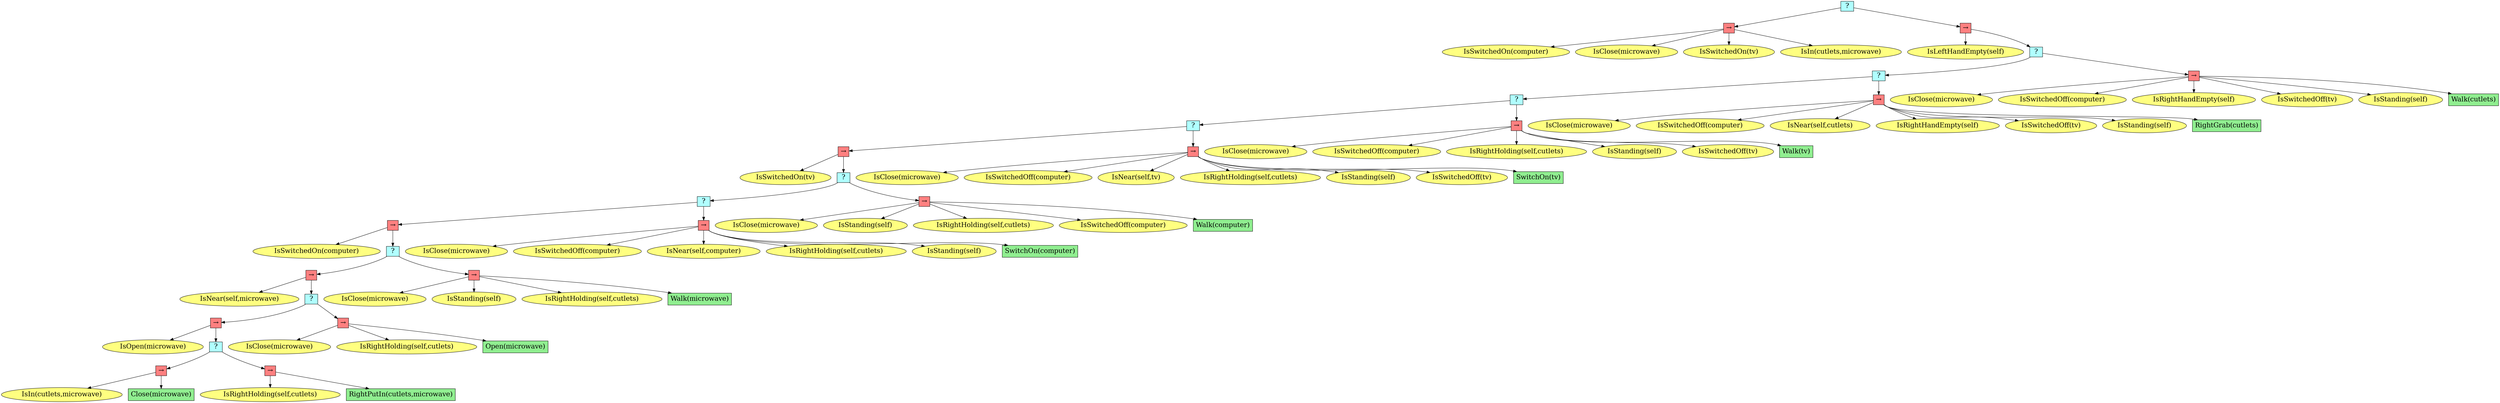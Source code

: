 digraph pastafarianism {
ordering=out;
graph [fontname="times-roman"];
node [fontname="times-roman"];
edge [fontname="times-roman"];
"a0a19a69-34c2-4dc2-9276-3b86aa1d16c0" [fillcolor="#B0FFFF", fontcolor=black, fontsize=20, height=0.01, label=" ? ", shape=box, style=filled, width=0.01];
"27130947-8eca-46c3-a3d5-94b9c8710695" [fillcolor="#FF8080", fontcolor=black, fontsize=20, height=0.01, label="&rarr;", shape=box, style=filled, width=0.01];
"a0a19a69-34c2-4dc2-9276-3b86aa1d16c0" -> "27130947-8eca-46c3-a3d5-94b9c8710695";
"dbf72733-7d8e-4b84-9329-ac9629288948" [fillcolor="#FFFF80", fontcolor=black, fontsize=20, label="IsSwitchedOn(computer)", shape=ellipse, style=filled];
"27130947-8eca-46c3-a3d5-94b9c8710695" -> "dbf72733-7d8e-4b84-9329-ac9629288948";
"f211cbd8-5805-41d8-a220-5b3574650f67" [fillcolor="#FFFF80", fontcolor=black, fontsize=20, label="IsClose(microwave)", shape=ellipse, style=filled];
"27130947-8eca-46c3-a3d5-94b9c8710695" -> "f211cbd8-5805-41d8-a220-5b3574650f67";
"3700008c-dfdc-4414-aed5-f5b57c6a7f33" [fillcolor="#FFFF80", fontcolor=black, fontsize=20, label="IsSwitchedOn(tv)", shape=ellipse, style=filled];
"27130947-8eca-46c3-a3d5-94b9c8710695" -> "3700008c-dfdc-4414-aed5-f5b57c6a7f33";
"ef3aa4a1-eacf-415d-b67a-cca76d366e95" [fillcolor="#FFFF80", fontcolor=black, fontsize=20, label="IsIn(cutlets,microwave)", shape=ellipse, style=filled];
"27130947-8eca-46c3-a3d5-94b9c8710695" -> "ef3aa4a1-eacf-415d-b67a-cca76d366e95";
"4cacc332-4a62-47c6-87af-7df02718aa07" [fillcolor="#FF8080", fontcolor=black, fontsize=20, height=0.01, label="&rarr;", shape=box, style=filled, width=0.01];
"a0a19a69-34c2-4dc2-9276-3b86aa1d16c0" -> "4cacc332-4a62-47c6-87af-7df02718aa07";
"e15fa62a-e578-4f71-9c6c-bfbe03cf96a6" [fillcolor="#FFFF80", fontcolor=black, fontsize=20, label="IsLeftHandEmpty(self)", shape=ellipse, style=filled];
"4cacc332-4a62-47c6-87af-7df02718aa07" -> "e15fa62a-e578-4f71-9c6c-bfbe03cf96a6";
"9ae1bd32-ac1a-4d9a-9426-2b936abcc393" [fillcolor="#B0FFFF", fontcolor=black, fontsize=20, height=0.01, label=" ? ", shape=box, style=filled, width=0.01];
"4cacc332-4a62-47c6-87af-7df02718aa07" -> "9ae1bd32-ac1a-4d9a-9426-2b936abcc393";
"d7e3edd1-20c7-4cfa-a4ea-7c44f036594f" [fillcolor="#B0FFFF", fontcolor=black, fontsize=20, height=0.01, label=" ? ", shape=box, style=filled, width=0.01];
"9ae1bd32-ac1a-4d9a-9426-2b936abcc393" -> "d7e3edd1-20c7-4cfa-a4ea-7c44f036594f";
"b993d2a9-7a38-4bfe-9302-627c1461c11f" [fillcolor="#B0FFFF", fontcolor=black, fontsize=20, height=0.01, label=" ? ", shape=box, style=filled, width=0.01];
"d7e3edd1-20c7-4cfa-a4ea-7c44f036594f" -> "b993d2a9-7a38-4bfe-9302-627c1461c11f";
"1d516b05-badf-4449-a446-4839b1a1d597" [fillcolor="#B0FFFF", fontcolor=black, fontsize=20, height=0.01, label=" ? ", shape=box, style=filled, width=0.01];
"b993d2a9-7a38-4bfe-9302-627c1461c11f" -> "1d516b05-badf-4449-a446-4839b1a1d597";
"ce75ea9c-3e80-4848-8582-f002f585945a" [fillcolor="#FF8080", fontcolor=black, fontsize=20, height=0.01, label="&rarr;", shape=box, style=filled, width=0.01];
"1d516b05-badf-4449-a446-4839b1a1d597" -> "ce75ea9c-3e80-4848-8582-f002f585945a";
"16bb599e-48e5-4704-9406-8e923585f6c9" [fillcolor="#FFFF80", fontcolor=black, fontsize=20, label="IsSwitchedOn(tv)", shape=ellipse, style=filled];
"ce75ea9c-3e80-4848-8582-f002f585945a" -> "16bb599e-48e5-4704-9406-8e923585f6c9";
"aa9948c1-c3b3-4c12-9524-63131c679c10" [fillcolor="#B0FFFF", fontcolor=black, fontsize=20, height=0.01, label=" ? ", shape=box, style=filled, width=0.01];
"ce75ea9c-3e80-4848-8582-f002f585945a" -> "aa9948c1-c3b3-4c12-9524-63131c679c10";
"c185d84d-775f-4e15-b4ea-9272d98cdff9" [fillcolor="#B0FFFF", fontcolor=black, fontsize=20, height=0.01, label=" ? ", shape=box, style=filled, width=0.01];
"aa9948c1-c3b3-4c12-9524-63131c679c10" -> "c185d84d-775f-4e15-b4ea-9272d98cdff9";
"93cdabea-4abe-48f2-94b6-4c1950aa3f63" [fillcolor="#FF8080", fontcolor=black, fontsize=20, height=0.01, label="&rarr;", shape=box, style=filled, width=0.01];
"c185d84d-775f-4e15-b4ea-9272d98cdff9" -> "93cdabea-4abe-48f2-94b6-4c1950aa3f63";
"f912af07-ced1-4270-9eb2-2c973b7d04a0" [fillcolor="#FFFF80", fontcolor=black, fontsize=20, label="IsSwitchedOn(computer)", shape=ellipse, style=filled];
"93cdabea-4abe-48f2-94b6-4c1950aa3f63" -> "f912af07-ced1-4270-9eb2-2c973b7d04a0";
"df7f12aa-0b0a-470e-95d4-73bf5105da6f" [fillcolor="#B0FFFF", fontcolor=black, fontsize=20, height=0.01, label=" ? ", shape=box, style=filled, width=0.01];
"93cdabea-4abe-48f2-94b6-4c1950aa3f63" -> "df7f12aa-0b0a-470e-95d4-73bf5105da6f";
"a24d338a-75f3-4ad7-9d5e-6afc544e672e" [fillcolor="#FF8080", fontcolor=black, fontsize=20, height=0.01, label="&rarr;", shape=box, style=filled, width=0.01];
"df7f12aa-0b0a-470e-95d4-73bf5105da6f" -> "a24d338a-75f3-4ad7-9d5e-6afc544e672e";
"1efb8a02-b4ad-4798-b3f4-41ae3dc21f6a" [fillcolor="#FFFF80", fontcolor=black, fontsize=20, label="IsNear(self,microwave)", shape=ellipse, style=filled];
"a24d338a-75f3-4ad7-9d5e-6afc544e672e" -> "1efb8a02-b4ad-4798-b3f4-41ae3dc21f6a";
"e993e802-b259-41a0-beaf-72d665623ffd" [fillcolor="#B0FFFF", fontcolor=black, fontsize=20, height=0.01, label=" ? ", shape=box, style=filled, width=0.01];
"a24d338a-75f3-4ad7-9d5e-6afc544e672e" -> "e993e802-b259-41a0-beaf-72d665623ffd";
"6458737a-885d-43cb-89f7-c159ee038f0a" [fillcolor="#FF8080", fontcolor=black, fontsize=20, height=0.01, label="&rarr;", shape=box, style=filled, width=0.01];
"e993e802-b259-41a0-beaf-72d665623ffd" -> "6458737a-885d-43cb-89f7-c159ee038f0a";
"c2887883-34b2-433a-aa37-17c9f66c9d84" [fillcolor="#FFFF80", fontcolor=black, fontsize=20, label="IsOpen(microwave)", shape=ellipse, style=filled];
"6458737a-885d-43cb-89f7-c159ee038f0a" -> "c2887883-34b2-433a-aa37-17c9f66c9d84";
"cc81604b-7bb7-4bb7-86f0-8ff5bffdb07c" [fillcolor="#B0FFFF", fontcolor=black, fontsize=20, height=0.01, label=" ? ", shape=box, style=filled, width=0.01];
"6458737a-885d-43cb-89f7-c159ee038f0a" -> "cc81604b-7bb7-4bb7-86f0-8ff5bffdb07c";
"0bc1bed0-51d1-4f38-a931-aeb4e4929e5c" [fillcolor="#FF8080", fontcolor=black, fontsize=20, height=0.01, label="&rarr;", shape=box, style=filled, width=0.01];
"cc81604b-7bb7-4bb7-86f0-8ff5bffdb07c" -> "0bc1bed0-51d1-4f38-a931-aeb4e4929e5c";
"3f1c59b6-826a-44a0-8284-249fac0e99ac" [fillcolor="#FFFF80", fontcolor=black, fontsize=20, label="IsIn(cutlets,microwave)", shape=ellipse, style=filled];
"0bc1bed0-51d1-4f38-a931-aeb4e4929e5c" -> "3f1c59b6-826a-44a0-8284-249fac0e99ac";
"f96cbb18-cac6-4238-9b50-85a0af24210a" [fillcolor=lightgreen, fontcolor=black, fontsize=20, label="Close(microwave)", shape=box, style=filled];
"0bc1bed0-51d1-4f38-a931-aeb4e4929e5c" -> "f96cbb18-cac6-4238-9b50-85a0af24210a";
"cbcf6a12-074a-4f52-bebc-b48eb810bdc2" [fillcolor="#FF8080", fontcolor=black, fontsize=20, height=0.01, label="&rarr;", shape=box, style=filled, width=0.01];
"cc81604b-7bb7-4bb7-86f0-8ff5bffdb07c" -> "cbcf6a12-074a-4f52-bebc-b48eb810bdc2";
"816c2e8d-8ecc-4355-807f-dd8fa7e2030b" [fillcolor="#FFFF80", fontcolor=black, fontsize=20, label="IsRightHolding(self,cutlets)", shape=ellipse, style=filled];
"cbcf6a12-074a-4f52-bebc-b48eb810bdc2" -> "816c2e8d-8ecc-4355-807f-dd8fa7e2030b";
"5d76f30c-48c7-4dea-a8f5-4f80174753a6" [fillcolor=lightgreen, fontcolor=black, fontsize=20, label="RightPutIn(cutlets,microwave)", shape=box, style=filled];
"cbcf6a12-074a-4f52-bebc-b48eb810bdc2" -> "5d76f30c-48c7-4dea-a8f5-4f80174753a6";
"e2da25c3-b6f3-4210-b748-b372fcfaee81" [fillcolor="#FF8080", fontcolor=black, fontsize=20, height=0.01, label="&rarr;", shape=box, style=filled, width=0.01];
"e993e802-b259-41a0-beaf-72d665623ffd" -> "e2da25c3-b6f3-4210-b748-b372fcfaee81";
"6a6a8b5b-94f8-43f1-9ce7-7e7f808e0998" [fillcolor="#FFFF80", fontcolor=black, fontsize=20, label="IsClose(microwave)", shape=ellipse, style=filled];
"e2da25c3-b6f3-4210-b748-b372fcfaee81" -> "6a6a8b5b-94f8-43f1-9ce7-7e7f808e0998";
"951b4b12-847b-408b-b59b-f147d9a2aa53" [fillcolor="#FFFF80", fontcolor=black, fontsize=20, label="IsRightHolding(self,cutlets)", shape=ellipse, style=filled];
"e2da25c3-b6f3-4210-b748-b372fcfaee81" -> "951b4b12-847b-408b-b59b-f147d9a2aa53";
"29e66779-3603-4e7f-8a4a-5f3bfcdc2565" [fillcolor=lightgreen, fontcolor=black, fontsize=20, label="Open(microwave)", shape=box, style=filled];
"e2da25c3-b6f3-4210-b748-b372fcfaee81" -> "29e66779-3603-4e7f-8a4a-5f3bfcdc2565";
"78cdc360-42aa-4560-ae22-13aa2c079015" [fillcolor="#FF8080", fontcolor=black, fontsize=20, height=0.01, label="&rarr;", shape=box, style=filled, width=0.01];
"df7f12aa-0b0a-470e-95d4-73bf5105da6f" -> "78cdc360-42aa-4560-ae22-13aa2c079015";
"146265d9-f526-4736-80dd-2149ebcd52d2" [fillcolor="#FFFF80", fontcolor=black, fontsize=20, label="IsClose(microwave)", shape=ellipse, style=filled];
"78cdc360-42aa-4560-ae22-13aa2c079015" -> "146265d9-f526-4736-80dd-2149ebcd52d2";
"34055035-8179-4333-b664-d874a1e12503" [fillcolor="#FFFF80", fontcolor=black, fontsize=20, label="IsStanding(self)", shape=ellipse, style=filled];
"78cdc360-42aa-4560-ae22-13aa2c079015" -> "34055035-8179-4333-b664-d874a1e12503";
"e202f219-1a61-4cdf-a105-3dd7c3f19bb9" [fillcolor="#FFFF80", fontcolor=black, fontsize=20, label="IsRightHolding(self,cutlets)", shape=ellipse, style=filled];
"78cdc360-42aa-4560-ae22-13aa2c079015" -> "e202f219-1a61-4cdf-a105-3dd7c3f19bb9";
"55a23590-3422-4493-969d-9e06d28daddb" [fillcolor=lightgreen, fontcolor=black, fontsize=20, label="Walk(microwave)", shape=box, style=filled];
"78cdc360-42aa-4560-ae22-13aa2c079015" -> "55a23590-3422-4493-969d-9e06d28daddb";
"6825891a-273f-4ec8-88b0-449cd73d016e" [fillcolor="#FF8080", fontcolor=black, fontsize=20, height=0.01, label="&rarr;", shape=box, style=filled, width=0.01];
"c185d84d-775f-4e15-b4ea-9272d98cdff9" -> "6825891a-273f-4ec8-88b0-449cd73d016e";
"83ec3b0f-6010-43cf-9f14-1bbf6d68a51d" [fillcolor="#FFFF80", fontcolor=black, fontsize=20, label="IsClose(microwave)", shape=ellipse, style=filled];
"6825891a-273f-4ec8-88b0-449cd73d016e" -> "83ec3b0f-6010-43cf-9f14-1bbf6d68a51d";
"16097951-eb52-46d5-9e3a-063eafb9bf33" [fillcolor="#FFFF80", fontcolor=black, fontsize=20, label="IsSwitchedOff(computer)", shape=ellipse, style=filled];
"6825891a-273f-4ec8-88b0-449cd73d016e" -> "16097951-eb52-46d5-9e3a-063eafb9bf33";
"4e3343ad-2205-42b7-9e12-39a68e4ab746" [fillcolor="#FFFF80", fontcolor=black, fontsize=20, label="IsNear(self,computer)", shape=ellipse, style=filled];
"6825891a-273f-4ec8-88b0-449cd73d016e" -> "4e3343ad-2205-42b7-9e12-39a68e4ab746";
"9d9df47f-d2fe-44f2-a062-0e8457041764" [fillcolor="#FFFF80", fontcolor=black, fontsize=20, label="IsRightHolding(self,cutlets)", shape=ellipse, style=filled];
"6825891a-273f-4ec8-88b0-449cd73d016e" -> "9d9df47f-d2fe-44f2-a062-0e8457041764";
"877ef9dd-8aac-4ce1-bce7-febe9039b6e2" [fillcolor="#FFFF80", fontcolor=black, fontsize=20, label="IsStanding(self)", shape=ellipse, style=filled];
"6825891a-273f-4ec8-88b0-449cd73d016e" -> "877ef9dd-8aac-4ce1-bce7-febe9039b6e2";
"a2aa3f11-5161-451e-b38f-02a7b78f4f81" [fillcolor=lightgreen, fontcolor=black, fontsize=20, label="SwitchOn(computer)", shape=box, style=filled];
"6825891a-273f-4ec8-88b0-449cd73d016e" -> "a2aa3f11-5161-451e-b38f-02a7b78f4f81";
"8f5150f9-1d12-43c2-888f-b7f62eda84b3" [fillcolor="#FF8080", fontcolor=black, fontsize=20, height=0.01, label="&rarr;", shape=box, style=filled, width=0.01];
"aa9948c1-c3b3-4c12-9524-63131c679c10" -> "8f5150f9-1d12-43c2-888f-b7f62eda84b3";
"e6dc9fa1-841e-4691-b8c2-902a6c8853f7" [fillcolor="#FFFF80", fontcolor=black, fontsize=20, label="IsClose(microwave)", shape=ellipse, style=filled];
"8f5150f9-1d12-43c2-888f-b7f62eda84b3" -> "e6dc9fa1-841e-4691-b8c2-902a6c8853f7";
"23cd3b73-5d21-48fa-b414-f285eeed95fd" [fillcolor="#FFFF80", fontcolor=black, fontsize=20, label="IsStanding(self)", shape=ellipse, style=filled];
"8f5150f9-1d12-43c2-888f-b7f62eda84b3" -> "23cd3b73-5d21-48fa-b414-f285eeed95fd";
"6dde3270-6ef2-4225-bb0f-f9543a4b9114" [fillcolor="#FFFF80", fontcolor=black, fontsize=20, label="IsRightHolding(self,cutlets)", shape=ellipse, style=filled];
"8f5150f9-1d12-43c2-888f-b7f62eda84b3" -> "6dde3270-6ef2-4225-bb0f-f9543a4b9114";
"240ffdfe-8c5b-48e4-8408-1a83665412b5" [fillcolor="#FFFF80", fontcolor=black, fontsize=20, label="IsSwitchedOff(computer)", shape=ellipse, style=filled];
"8f5150f9-1d12-43c2-888f-b7f62eda84b3" -> "240ffdfe-8c5b-48e4-8408-1a83665412b5";
"69af5e14-d93a-46d9-a48c-8672f6efb998" [fillcolor=lightgreen, fontcolor=black, fontsize=20, label="Walk(computer)", shape=box, style=filled];
"8f5150f9-1d12-43c2-888f-b7f62eda84b3" -> "69af5e14-d93a-46d9-a48c-8672f6efb998";
"eca0a67b-c20e-41ce-8451-2c803c507838" [fillcolor="#FF8080", fontcolor=black, fontsize=20, height=0.01, label="&rarr;", shape=box, style=filled, width=0.01];
"1d516b05-badf-4449-a446-4839b1a1d597" -> "eca0a67b-c20e-41ce-8451-2c803c507838";
"6d7555f5-e115-4f50-9389-39652ad2a7f9" [fillcolor="#FFFF80", fontcolor=black, fontsize=20, label="IsClose(microwave)", shape=ellipse, style=filled];
"eca0a67b-c20e-41ce-8451-2c803c507838" -> "6d7555f5-e115-4f50-9389-39652ad2a7f9";
"ab756bf8-64d6-4ce9-be80-38162bec3bfa" [fillcolor="#FFFF80", fontcolor=black, fontsize=20, label="IsSwitchedOff(computer)", shape=ellipse, style=filled];
"eca0a67b-c20e-41ce-8451-2c803c507838" -> "ab756bf8-64d6-4ce9-be80-38162bec3bfa";
"35527d4c-7430-4ff6-b77f-5f3bdb1fee52" [fillcolor="#FFFF80", fontcolor=black, fontsize=20, label="IsNear(self,tv)", shape=ellipse, style=filled];
"eca0a67b-c20e-41ce-8451-2c803c507838" -> "35527d4c-7430-4ff6-b77f-5f3bdb1fee52";
"32db36bc-3d54-4e7f-b03e-1bc34d38ad47" [fillcolor="#FFFF80", fontcolor=black, fontsize=20, label="IsRightHolding(self,cutlets)", shape=ellipse, style=filled];
"eca0a67b-c20e-41ce-8451-2c803c507838" -> "32db36bc-3d54-4e7f-b03e-1bc34d38ad47";
"e438af8d-29cb-4c7c-8d98-11788941daa0" [fillcolor="#FFFF80", fontcolor=black, fontsize=20, label="IsStanding(self)", shape=ellipse, style=filled];
"eca0a67b-c20e-41ce-8451-2c803c507838" -> "e438af8d-29cb-4c7c-8d98-11788941daa0";
"4ddde08e-0b4b-435f-b1f8-28bcbcb9f870" [fillcolor="#FFFF80", fontcolor=black, fontsize=20, label="IsSwitchedOff(tv)", shape=ellipse, style=filled];
"eca0a67b-c20e-41ce-8451-2c803c507838" -> "4ddde08e-0b4b-435f-b1f8-28bcbcb9f870";
"af565f3e-723b-4573-b985-ee7935e9416a" [fillcolor=lightgreen, fontcolor=black, fontsize=20, label="SwitchOn(tv)", shape=box, style=filled];
"eca0a67b-c20e-41ce-8451-2c803c507838" -> "af565f3e-723b-4573-b985-ee7935e9416a";
"8ecd215f-0c84-4214-8be8-54f6318257d5" [fillcolor="#FF8080", fontcolor=black, fontsize=20, height=0.01, label="&rarr;", shape=box, style=filled, width=0.01];
"b993d2a9-7a38-4bfe-9302-627c1461c11f" -> "8ecd215f-0c84-4214-8be8-54f6318257d5";
"0d2e0bf5-7143-4dc5-892f-5a6c97fa6baa" [fillcolor="#FFFF80", fontcolor=black, fontsize=20, label="IsClose(microwave)", shape=ellipse, style=filled];
"8ecd215f-0c84-4214-8be8-54f6318257d5" -> "0d2e0bf5-7143-4dc5-892f-5a6c97fa6baa";
"dcad8290-7085-4f66-9fc0-f62d23962acd" [fillcolor="#FFFF80", fontcolor=black, fontsize=20, label="IsSwitchedOff(computer)", shape=ellipse, style=filled];
"8ecd215f-0c84-4214-8be8-54f6318257d5" -> "dcad8290-7085-4f66-9fc0-f62d23962acd";
"71d6fbd8-fa02-4a3f-a977-98202214652b" [fillcolor="#FFFF80", fontcolor=black, fontsize=20, label="IsRightHolding(self,cutlets)", shape=ellipse, style=filled];
"8ecd215f-0c84-4214-8be8-54f6318257d5" -> "71d6fbd8-fa02-4a3f-a977-98202214652b";
"e533bade-f806-4e03-a997-8247bcbcef3b" [fillcolor="#FFFF80", fontcolor=black, fontsize=20, label="IsStanding(self)", shape=ellipse, style=filled];
"8ecd215f-0c84-4214-8be8-54f6318257d5" -> "e533bade-f806-4e03-a997-8247bcbcef3b";
"9675e35e-aad9-49b2-8a49-9848f2954a25" [fillcolor="#FFFF80", fontcolor=black, fontsize=20, label="IsSwitchedOff(tv)", shape=ellipse, style=filled];
"8ecd215f-0c84-4214-8be8-54f6318257d5" -> "9675e35e-aad9-49b2-8a49-9848f2954a25";
"407d4c5d-f6ab-4322-aa6a-a5ef1054f7c9" [fillcolor=lightgreen, fontcolor=black, fontsize=20, label="Walk(tv)", shape=box, style=filled];
"8ecd215f-0c84-4214-8be8-54f6318257d5" -> "407d4c5d-f6ab-4322-aa6a-a5ef1054f7c9";
"668ffd3d-040f-4119-b533-2b3795ac883a" [fillcolor="#FF8080", fontcolor=black, fontsize=20, height=0.01, label="&rarr;", shape=box, style=filled, width=0.01];
"d7e3edd1-20c7-4cfa-a4ea-7c44f036594f" -> "668ffd3d-040f-4119-b533-2b3795ac883a";
"d5f98766-ca9b-48d5-b891-815d90162fbb" [fillcolor="#FFFF80", fontcolor=black, fontsize=20, label="IsClose(microwave)", shape=ellipse, style=filled];
"668ffd3d-040f-4119-b533-2b3795ac883a" -> "d5f98766-ca9b-48d5-b891-815d90162fbb";
"19f47784-b718-43ff-9f51-94b33b953806" [fillcolor="#FFFF80", fontcolor=black, fontsize=20, label="IsSwitchedOff(computer)", shape=ellipse, style=filled];
"668ffd3d-040f-4119-b533-2b3795ac883a" -> "19f47784-b718-43ff-9f51-94b33b953806";
"1cc6a3e5-07bb-446c-a2c7-e11ad22e97e6" [fillcolor="#FFFF80", fontcolor=black, fontsize=20, label="IsNear(self,cutlets)", shape=ellipse, style=filled];
"668ffd3d-040f-4119-b533-2b3795ac883a" -> "1cc6a3e5-07bb-446c-a2c7-e11ad22e97e6";
"04cabf0a-2cf5-4f8b-92f0-bdf5ce28ad7d" [fillcolor="#FFFF80", fontcolor=black, fontsize=20, label="IsRightHandEmpty(self)", shape=ellipse, style=filled];
"668ffd3d-040f-4119-b533-2b3795ac883a" -> "04cabf0a-2cf5-4f8b-92f0-bdf5ce28ad7d";
"0fb2fa41-2a6c-42fc-9d82-6e114d609259" [fillcolor="#FFFF80", fontcolor=black, fontsize=20, label="IsSwitchedOff(tv)", shape=ellipse, style=filled];
"668ffd3d-040f-4119-b533-2b3795ac883a" -> "0fb2fa41-2a6c-42fc-9d82-6e114d609259";
"cc5a0b4a-37b9-4e5d-bbf3-fcbcdaa66462" [fillcolor="#FFFF80", fontcolor=black, fontsize=20, label="IsStanding(self)", shape=ellipse, style=filled];
"668ffd3d-040f-4119-b533-2b3795ac883a" -> "cc5a0b4a-37b9-4e5d-bbf3-fcbcdaa66462";
"1d599674-edb7-46cf-be25-b2b02a00e7ed" [fillcolor=lightgreen, fontcolor=black, fontsize=20, label="RightGrab(cutlets)", shape=box, style=filled];
"668ffd3d-040f-4119-b533-2b3795ac883a" -> "1d599674-edb7-46cf-be25-b2b02a00e7ed";
"91870112-dbf3-494b-92d8-18dd543ec877" [fillcolor="#FF8080", fontcolor=black, fontsize=20, height=0.01, label="&rarr;", shape=box, style=filled, width=0.01];
"9ae1bd32-ac1a-4d9a-9426-2b936abcc393" -> "91870112-dbf3-494b-92d8-18dd543ec877";
"d51939c7-72aa-4b5f-858d-d02a002a4c6c" [fillcolor="#FFFF80", fontcolor=black, fontsize=20, label="IsClose(microwave)", shape=ellipse, style=filled];
"91870112-dbf3-494b-92d8-18dd543ec877" -> "d51939c7-72aa-4b5f-858d-d02a002a4c6c";
"a3eb5846-643e-4fc0-baa2-5923ab052c9a" [fillcolor="#FFFF80", fontcolor=black, fontsize=20, label="IsSwitchedOff(computer)", shape=ellipse, style=filled];
"91870112-dbf3-494b-92d8-18dd543ec877" -> "a3eb5846-643e-4fc0-baa2-5923ab052c9a";
"910a2673-4c3d-450e-be0e-e6563f00f1da" [fillcolor="#FFFF80", fontcolor=black, fontsize=20, label="IsRightHandEmpty(self)", shape=ellipse, style=filled];
"91870112-dbf3-494b-92d8-18dd543ec877" -> "910a2673-4c3d-450e-be0e-e6563f00f1da";
"ee4abea8-dbbd-4333-ad0e-063739d2be71" [fillcolor="#FFFF80", fontcolor=black, fontsize=20, label="IsSwitchedOff(tv)", shape=ellipse, style=filled];
"91870112-dbf3-494b-92d8-18dd543ec877" -> "ee4abea8-dbbd-4333-ad0e-063739d2be71";
"8d3c39e6-9240-464f-bc36-c6cc04d19528" [fillcolor="#FFFF80", fontcolor=black, fontsize=20, label="IsStanding(self)", shape=ellipse, style=filled];
"91870112-dbf3-494b-92d8-18dd543ec877" -> "8d3c39e6-9240-464f-bc36-c6cc04d19528";
"3564c432-2104-47a2-9cb1-509a5230f1a8" [fillcolor=lightgreen, fontcolor=black, fontsize=20, label="Walk(cutlets)", shape=box, style=filled];
"91870112-dbf3-494b-92d8-18dd543ec877" -> "3564c432-2104-47a2-9cb1-509a5230f1a8";
}
